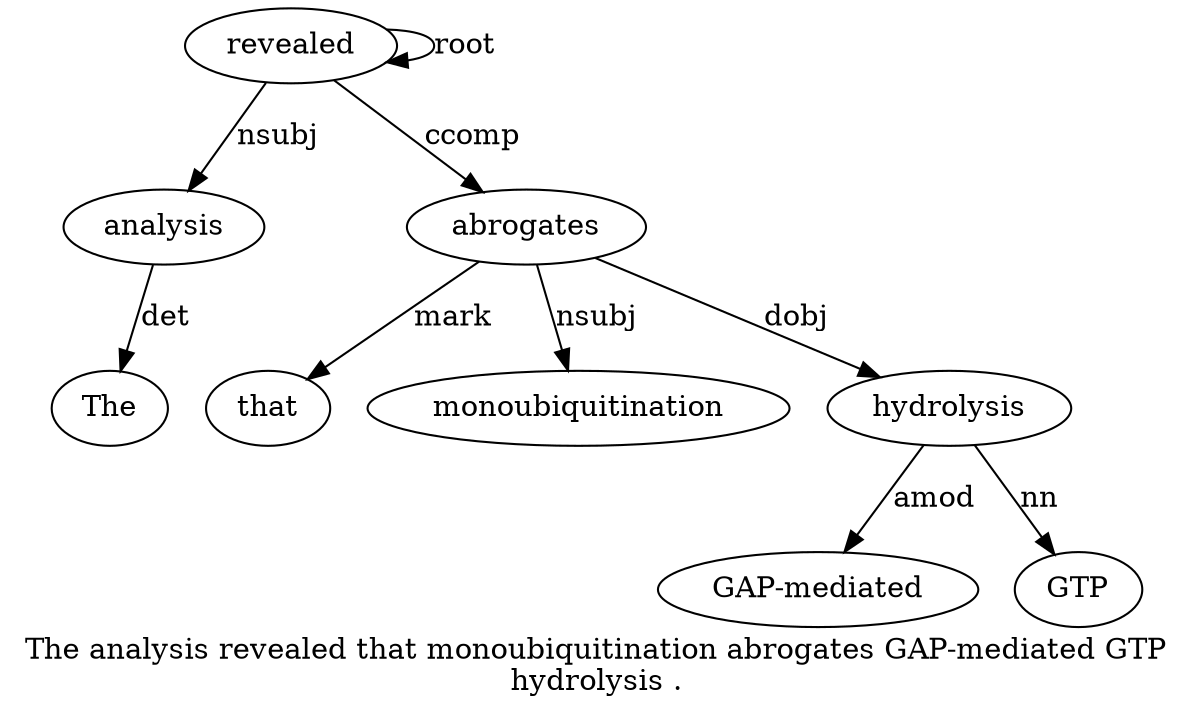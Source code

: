 digraph "The analysis revealed that monoubiquitination abrogates GAP-mediated GTP hydrolysis ." {
label="The analysis revealed that monoubiquitination abrogates GAP-mediated GTP
hydrolysis .";
analysis2 [style=filled, fillcolor=white, label=analysis];
The1 [style=filled, fillcolor=white, label=The];
analysis2 -> The1  [label=det];
revealed3 [style=filled, fillcolor=white, label=revealed];
revealed3 -> analysis2  [label=nsubj];
revealed3 -> revealed3  [label=root];
abrogates6 [style=filled, fillcolor=white, label=abrogates];
that4 [style=filled, fillcolor=white, label=that];
abrogates6 -> that4  [label=mark];
monoubiquitination5 [style=filled, fillcolor=white, label=monoubiquitination];
abrogates6 -> monoubiquitination5  [label=nsubj];
revealed3 -> abrogates6  [label=ccomp];
hydrolysis9 [style=filled, fillcolor=white, label=hydrolysis];
"GAP-mediated7" [style=filled, fillcolor=white, label="GAP-mediated"];
hydrolysis9 -> "GAP-mediated7"  [label=amod];
GTP8 [style=filled, fillcolor=white, label=GTP];
hydrolysis9 -> GTP8  [label=nn];
abrogates6 -> hydrolysis9  [label=dobj];
}
